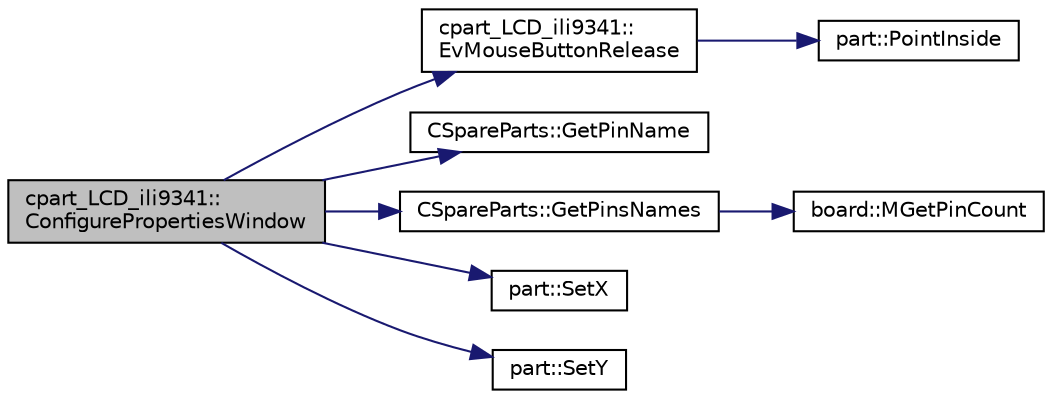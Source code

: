 digraph "cpart_LCD_ili9341::ConfigurePropertiesWindow"
{
 // LATEX_PDF_SIZE
  edge [fontname="Helvetica",fontsize="10",labelfontname="Helvetica",labelfontsize="10"];
  node [fontname="Helvetica",fontsize="10",shape=record];
  rankdir="LR";
  Node1 [label="cpart_LCD_ili9341::\lConfigurePropertiesWindow",height=0.2,width=0.4,color="black", fillcolor="grey75", style="filled", fontcolor="black",tooltip="Called to configure the properties window."];
  Node1 -> Node2 [color="midnightblue",fontsize="10",style="solid",fontname="Helvetica"];
  Node2 [label="cpart_LCD_ili9341::\lEvMouseButtonRelease",height=0.2,width=0.4,color="black", fillcolor="white", style="filled",URL="$classcpart___l_c_d__ili9341.html#af63d0201887582a5f1147541e5c41eb2",tooltip="Event handler on the part."];
  Node2 -> Node3 [color="midnightblue",fontsize="10",style="solid",fontname="Helvetica"];
  Node3 [label="part::PointInside",height=0.2,width=0.4,color="black", fillcolor="white", style="filled",URL="$classpart.html#a99de50507d46d85ece50269de14e5992",tooltip="Return if point x,y is inside of part."];
  Node1 -> Node4 [color="midnightblue",fontsize="10",style="solid",fontname="Helvetica"];
  Node4 [label="CSpareParts::GetPinName",height=0.2,width=0.4,color="black", fillcolor="white", style="filled",URL="$class_c_spare_parts.html#a56db36d1a8c49ca039b5feb083f4fed0",tooltip="Return the name of one pin."];
  Node1 -> Node5 [color="midnightblue",fontsize="10",style="solid",fontname="Helvetica"];
  Node5 [label="CSpareParts::GetPinsNames",height=0.2,width=0.4,color="black", fillcolor="white", style="filled",URL="$class_c_spare_parts.html#aafd37c23afd7ccd809ab85032a479a62",tooltip="Return the name of all pins."];
  Node5 -> Node6 [color="midnightblue",fontsize="10",style="solid",fontname="Helvetica"];
  Node6 [label="board::MGetPinCount",height=0.2,width=0.4,color="black", fillcolor="white", style="filled",URL="$classboard.html#a670f0ecc8e8b3208a863588ebfeef533",tooltip="board microcontroller pin count"];
  Node1 -> Node7 [color="midnightblue",fontsize="10",style="solid",fontname="Helvetica"];
  Node7 [label="part::SetX",height=0.2,width=0.4,color="black", fillcolor="white", style="filled",URL="$classpart.html#aeb1dcec741ed0694dc2c779d7e2de2d1",tooltip="Set X position of part."];
  Node1 -> Node8 [color="midnightblue",fontsize="10",style="solid",fontname="Helvetica"];
  Node8 [label="part::SetY",height=0.2,width=0.4,color="black", fillcolor="white", style="filled",URL="$classpart.html#a250abec3d9e515980bc929be4f2b79c4",tooltip="Set Y position of part."];
}
